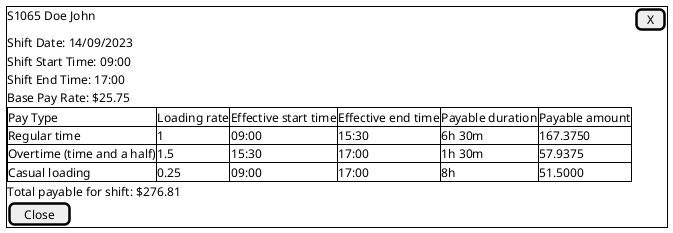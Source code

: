 @startsalt

{{+

S1065 Doe John | [ X ]
Shift Date: 14/09/2023
Shift Start Time: 09:00
Shift End Time: 17:00
Base Pay Rate: $25.75

{#
Pay Type | Loading rate | Effective start time | Effective end time | Payable duration | Payable amount
Regular time | 1 | 09:00 | 15:30 | 6h 30m | 167.3750
Overtime (time and a half) | 1.5 | 15:30 | 17:00 | 1h 30m | 57.9375
Casual loading | 0.25 | 09:00 | 17:00 | 8h | 51.5000
}

Total payable for shift: $276.81

[ Close ]

}}

@endsalt
